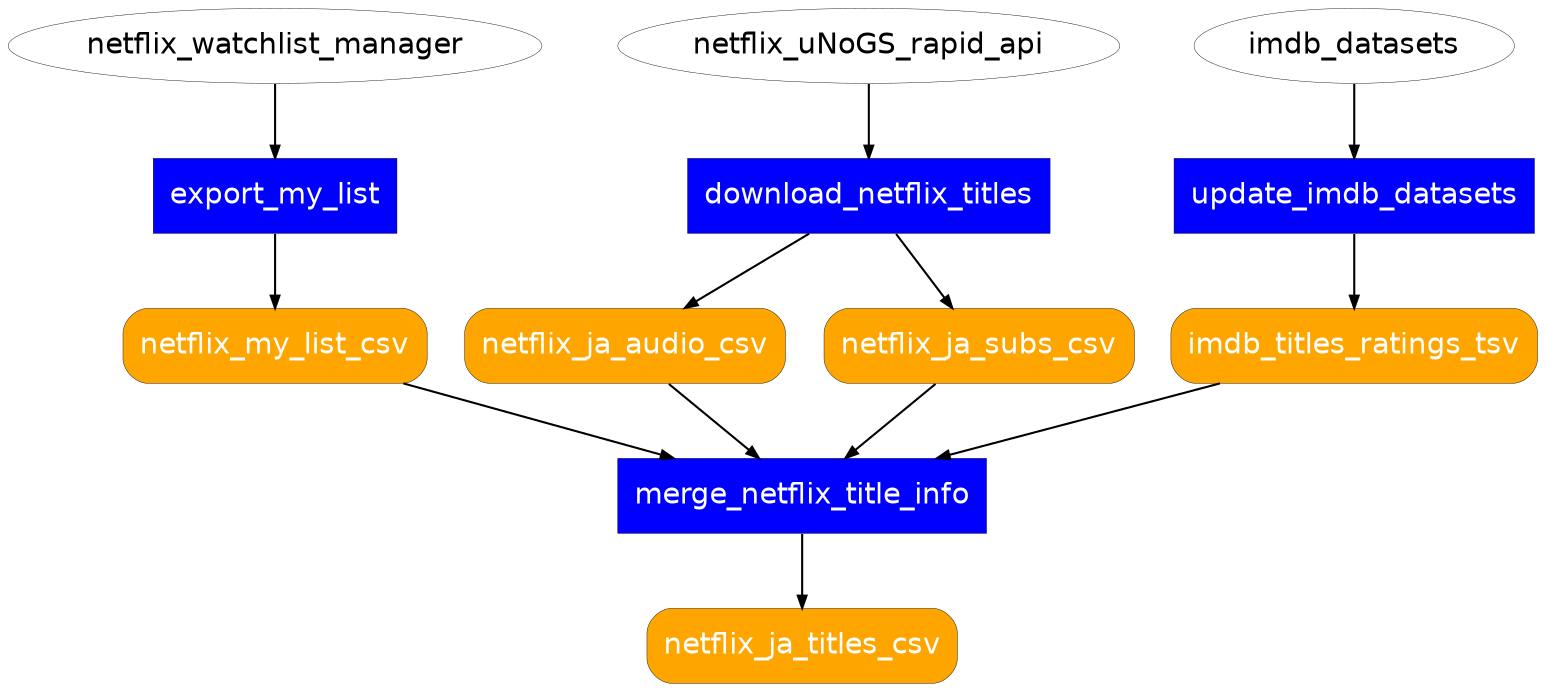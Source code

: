digraph dataflow {
    graph [fontname="Helvetica"];
    node [fontname="Helvetica" penwidth=0.2];
    edge [fontname="Helvetica" arrowsize="0.6"];

    # data sources
    netflix_watchlist_manager
    netflix_uNoGS_rapid_api
    imdb_datasets

    # processes
    node [shape=rect style="filled" fillcolor=blue fontcolor=white];
    export_my_list
    download_netflix_titles
    update_imdb_datasets
    merge_netflix_title_info

    # artifacts
    node [shape=rect style="filled,rounded" fillcolor=orange];
    netflix_my_list_csv
    netflix_ja_audio_csv
    netflix_ja_subs_csv
    netflix_ja_titles_csv
    imdb_titles_ratings_tsv

    netflix_watchlist_manager -> export_my_list -> netflix_my_list_csv
    netflix_uNoGS_rapid_api -> download_netflix_titles
    download_netflix_titles -> netflix_ja_audio_csv
    download_netflix_titles -> netflix_ja_subs_csv

    imdb_datasets -> update_imdb_datasets
    update_imdb_datasets -> imdb_titles_ratings_tsv

    netflix_ja_audio_csv -> merge_netflix_title_info
    netflix_ja_subs_csv -> merge_netflix_title_info
    netflix_my_list_csv -> merge_netflix_title_info
    imdb_titles_ratings_tsv -> merge_netflix_title_info
    merge_netflix_title_info -> netflix_ja_titles_csv
}